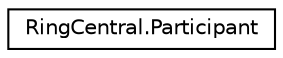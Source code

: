 digraph "Graphical Class Hierarchy"
{
 // LATEX_PDF_SIZE
  edge [fontname="Helvetica",fontsize="10",labelfontname="Helvetica",labelfontsize="10"];
  node [fontname="Helvetica",fontsize="10",shape=record];
  rankdir="LR";
  Node0 [label="RingCentral.Participant",height=0.2,width=0.4,color="black", fillcolor="white", style="filled",URL="$classRingCentral_1_1Participant.html",tooltip="Participant information"];
}
